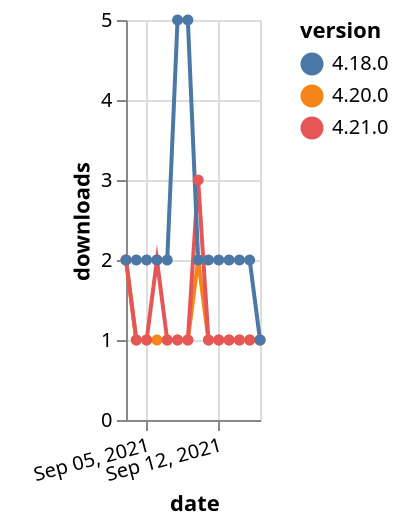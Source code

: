 {"$schema": "https://vega.github.io/schema/vega-lite/v5.json", "description": "A simple bar chart with embedded data.", "data": {"values": [{"date": "2021-09-03", "total": 241, "delta": 2, "version": "4.20.0"}, {"date": "2021-09-04", "total": 242, "delta": 1, "version": "4.20.0"}, {"date": "2021-09-05", "total": 243, "delta": 1, "version": "4.20.0"}, {"date": "2021-09-06", "total": 244, "delta": 1, "version": "4.20.0"}, {"date": "2021-09-07", "total": 245, "delta": 1, "version": "4.20.0"}, {"date": "2021-09-08", "total": 246, "delta": 1, "version": "4.20.0"}, {"date": "2021-09-09", "total": 247, "delta": 1, "version": "4.20.0"}, {"date": "2021-09-10", "total": 249, "delta": 2, "version": "4.20.0"}, {"date": "2021-09-11", "total": 250, "delta": 1, "version": "4.20.0"}, {"date": "2021-09-12", "total": 251, "delta": 1, "version": "4.20.0"}, {"date": "2021-09-13", "total": 252, "delta": 1, "version": "4.20.0"}, {"date": "2021-09-14", "total": 253, "delta": 1, "version": "4.20.0"}, {"date": "2021-09-15", "total": 254, "delta": 1, "version": "4.20.0"}, {"date": "2021-09-16", "total": 255, "delta": 1, "version": "4.20.0"}, {"date": "2021-09-03", "total": 278, "delta": 2, "version": "4.21.0"}, {"date": "2021-09-04", "total": 279, "delta": 1, "version": "4.21.0"}, {"date": "2021-09-05", "total": 280, "delta": 1, "version": "4.21.0"}, {"date": "2021-09-06", "total": 282, "delta": 2, "version": "4.21.0"}, {"date": "2021-09-07", "total": 283, "delta": 1, "version": "4.21.0"}, {"date": "2021-09-08", "total": 284, "delta": 1, "version": "4.21.0"}, {"date": "2021-09-09", "total": 285, "delta": 1, "version": "4.21.0"}, {"date": "2021-09-10", "total": 288, "delta": 3, "version": "4.21.0"}, {"date": "2021-09-11", "total": 289, "delta": 1, "version": "4.21.0"}, {"date": "2021-09-12", "total": 290, "delta": 1, "version": "4.21.0"}, {"date": "2021-09-13", "total": 291, "delta": 1, "version": "4.21.0"}, {"date": "2021-09-14", "total": 292, "delta": 1, "version": "4.21.0"}, {"date": "2021-09-15", "total": 293, "delta": 1, "version": "4.21.0"}, {"date": "2021-09-16", "total": 294, "delta": 1, "version": "4.21.0"}, {"date": "2021-09-03", "total": 2605, "delta": 2, "version": "4.18.0"}, {"date": "2021-09-04", "total": 2607, "delta": 2, "version": "4.18.0"}, {"date": "2021-09-05", "total": 2609, "delta": 2, "version": "4.18.0"}, {"date": "2021-09-06", "total": 2611, "delta": 2, "version": "4.18.0"}, {"date": "2021-09-07", "total": 2613, "delta": 2, "version": "4.18.0"}, {"date": "2021-09-08", "total": 2618, "delta": 5, "version": "4.18.0"}, {"date": "2021-09-09", "total": 2623, "delta": 5, "version": "4.18.0"}, {"date": "2021-09-10", "total": 2625, "delta": 2, "version": "4.18.0"}, {"date": "2021-09-11", "total": 2627, "delta": 2, "version": "4.18.0"}, {"date": "2021-09-12", "total": 2629, "delta": 2, "version": "4.18.0"}, {"date": "2021-09-13", "total": 2631, "delta": 2, "version": "4.18.0"}, {"date": "2021-09-14", "total": 2633, "delta": 2, "version": "4.18.0"}, {"date": "2021-09-15", "total": 2635, "delta": 2, "version": "4.18.0"}, {"date": "2021-09-16", "total": 2636, "delta": 1, "version": "4.18.0"}]}, "width": "container", "mark": {"type": "line", "point": {"filled": true}}, "encoding": {"x": {"field": "date", "type": "temporal", "timeUnit": "yearmonthdate", "title": "date", "axis": {"labelAngle": -15}}, "y": {"field": "delta", "type": "quantitative", "title": "downloads"}, "color": {"field": "version", "type": "nominal"}, "tooltip": {"field": "delta"}}}
